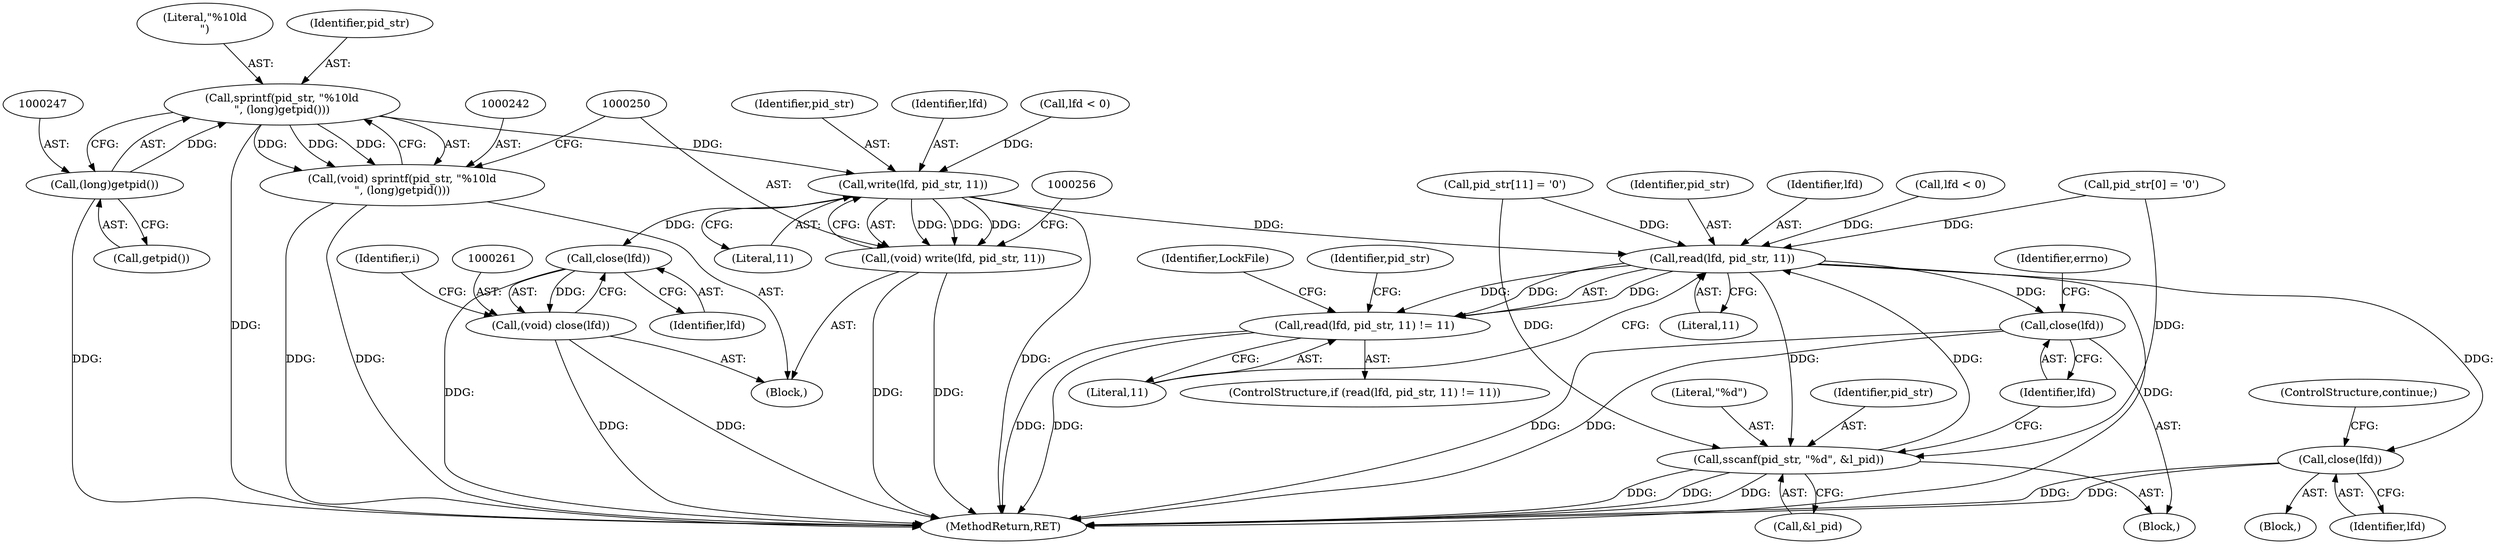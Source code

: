 digraph "0_xserver_6ba44b91e37622ef8c146d8f2ac92d708a18ed34@API" {
"1000243" [label="(Call,sprintf(pid_str, \"%10ld\n\", (long)getpid()))"];
"1000246" [label="(Call,(long)getpid())"];
"1000241" [label="(Call,(void) sprintf(pid_str, \"%10ld\n\", (long)getpid()))"];
"1000251" [label="(Call,write(lfd, pid_str, 11))"];
"1000249" [label="(Call,(void) write(lfd, pid_str, 11))"];
"1000262" [label="(Call,close(lfd))"];
"1000260" [label="(Call,(void) close(lfd))"];
"1000316" [label="(Call,read(lfd, pid_str, 11))"];
"1000315" [label="(Call,read(lfd, pid_str, 11) != 11)"];
"1000324" [label="(Call,close(lfd))"];
"1000332" [label="(Call,sscanf(pid_str, \"%d\", &l_pid))"];
"1000337" [label="(Call,close(lfd))"];
"1000260" [label="(Call,(void) close(lfd))"];
"1000333" [label="(Identifier,pid_str)"];
"1000246" [label="(Call,(long)getpid())"];
"1000254" [label="(Literal,11)"];
"1000316" [label="(Call,read(lfd, pid_str, 11))"];
"1000315" [label="(Call,read(lfd, pid_str, 11) != 11)"];
"1000309" [label="(Call,pid_str[0] = '\0')"];
"1000245" [label="(Literal,\"%10ld\n\")"];
"1000321" [label="(Block,)"];
"1000340" [label="(Identifier,errno)"];
"1000318" [label="(Identifier,pid_str)"];
"1000249" [label="(Call,(void) write(lfd, pid_str, 11))"];
"1000253" [label="(Identifier,pid_str)"];
"1000325" [label="(Identifier,lfd)"];
"1000320" [label="(Literal,11)"];
"1000327" [label="(Call,pid_str[11] = '\0')"];
"1000323" [label="(Identifier,LockFile)"];
"1000241" [label="(Call,(void) sprintf(pid_str, \"%10ld\n\", (long)getpid()))"];
"1000317" [label="(Identifier,lfd)"];
"1000252" [label="(Identifier,lfd)"];
"1000265" [label="(Identifier,i)"];
"1000235" [label="(Call,lfd < 0)"];
"1000262" [label="(Call,close(lfd))"];
"1000324" [label="(Call,close(lfd))"];
"1000244" [label="(Identifier,pid_str)"];
"1000334" [label="(Literal,\"%d\")"];
"1000243" [label="(Call,sprintf(pid_str, \"%10ld\n\", (long)getpid()))"];
"1000337" [label="(Call,close(lfd))"];
"1000335" [label="(Call,&l_pid)"];
"1000248" [label="(Call,getpid())"];
"1000326" [label="(ControlStructure,continue;)"];
"1000329" [label="(Identifier,pid_str)"];
"1000392" [label="(MethodReturn,RET)"];
"1000291" [label="(Block,)"];
"1000319" [label="(Literal,11)"];
"1000332" [label="(Call,sscanf(pid_str, \"%d\", &l_pid))"];
"1000338" [label="(Identifier,lfd)"];
"1000263" [label="(Identifier,lfd)"];
"1000251" [label="(Call,write(lfd, pid_str, 11))"];
"1000314" [label="(ControlStructure,if (read(lfd, pid_str, 11) != 11))"];
"1000111" [label="(Block,)"];
"1000300" [label="(Call,lfd < 0)"];
"1000243" -> "1000241"  [label="AST: "];
"1000243" -> "1000246"  [label="CFG: "];
"1000244" -> "1000243"  [label="AST: "];
"1000245" -> "1000243"  [label="AST: "];
"1000246" -> "1000243"  [label="AST: "];
"1000241" -> "1000243"  [label="CFG: "];
"1000243" -> "1000392"  [label="DDG: "];
"1000243" -> "1000241"  [label="DDG: "];
"1000243" -> "1000241"  [label="DDG: "];
"1000243" -> "1000241"  [label="DDG: "];
"1000246" -> "1000243"  [label="DDG: "];
"1000243" -> "1000251"  [label="DDG: "];
"1000246" -> "1000248"  [label="CFG: "];
"1000247" -> "1000246"  [label="AST: "];
"1000248" -> "1000246"  [label="AST: "];
"1000246" -> "1000392"  [label="DDG: "];
"1000241" -> "1000111"  [label="AST: "];
"1000242" -> "1000241"  [label="AST: "];
"1000250" -> "1000241"  [label="CFG: "];
"1000241" -> "1000392"  [label="DDG: "];
"1000241" -> "1000392"  [label="DDG: "];
"1000251" -> "1000249"  [label="AST: "];
"1000251" -> "1000254"  [label="CFG: "];
"1000252" -> "1000251"  [label="AST: "];
"1000253" -> "1000251"  [label="AST: "];
"1000254" -> "1000251"  [label="AST: "];
"1000249" -> "1000251"  [label="CFG: "];
"1000251" -> "1000392"  [label="DDG: "];
"1000251" -> "1000249"  [label="DDG: "];
"1000251" -> "1000249"  [label="DDG: "];
"1000251" -> "1000249"  [label="DDG: "];
"1000235" -> "1000251"  [label="DDG: "];
"1000251" -> "1000262"  [label="DDG: "];
"1000251" -> "1000316"  [label="DDG: "];
"1000249" -> "1000111"  [label="AST: "];
"1000250" -> "1000249"  [label="AST: "];
"1000256" -> "1000249"  [label="CFG: "];
"1000249" -> "1000392"  [label="DDG: "];
"1000249" -> "1000392"  [label="DDG: "];
"1000262" -> "1000260"  [label="AST: "];
"1000262" -> "1000263"  [label="CFG: "];
"1000263" -> "1000262"  [label="AST: "];
"1000260" -> "1000262"  [label="CFG: "];
"1000262" -> "1000392"  [label="DDG: "];
"1000262" -> "1000260"  [label="DDG: "];
"1000260" -> "1000111"  [label="AST: "];
"1000261" -> "1000260"  [label="AST: "];
"1000265" -> "1000260"  [label="CFG: "];
"1000260" -> "1000392"  [label="DDG: "];
"1000260" -> "1000392"  [label="DDG: "];
"1000316" -> "1000315"  [label="AST: "];
"1000316" -> "1000319"  [label="CFG: "];
"1000317" -> "1000316"  [label="AST: "];
"1000318" -> "1000316"  [label="AST: "];
"1000319" -> "1000316"  [label="AST: "];
"1000320" -> "1000316"  [label="CFG: "];
"1000316" -> "1000392"  [label="DDG: "];
"1000316" -> "1000315"  [label="DDG: "];
"1000316" -> "1000315"  [label="DDG: "];
"1000316" -> "1000315"  [label="DDG: "];
"1000300" -> "1000316"  [label="DDG: "];
"1000309" -> "1000316"  [label="DDG: "];
"1000332" -> "1000316"  [label="DDG: "];
"1000327" -> "1000316"  [label="DDG: "];
"1000316" -> "1000324"  [label="DDG: "];
"1000316" -> "1000332"  [label="DDG: "];
"1000316" -> "1000337"  [label="DDG: "];
"1000315" -> "1000314"  [label="AST: "];
"1000315" -> "1000320"  [label="CFG: "];
"1000320" -> "1000315"  [label="AST: "];
"1000323" -> "1000315"  [label="CFG: "];
"1000329" -> "1000315"  [label="CFG: "];
"1000315" -> "1000392"  [label="DDG: "];
"1000315" -> "1000392"  [label="DDG: "];
"1000324" -> "1000321"  [label="AST: "];
"1000324" -> "1000325"  [label="CFG: "];
"1000325" -> "1000324"  [label="AST: "];
"1000326" -> "1000324"  [label="CFG: "];
"1000324" -> "1000392"  [label="DDG: "];
"1000324" -> "1000392"  [label="DDG: "];
"1000332" -> "1000291"  [label="AST: "];
"1000332" -> "1000335"  [label="CFG: "];
"1000333" -> "1000332"  [label="AST: "];
"1000334" -> "1000332"  [label="AST: "];
"1000335" -> "1000332"  [label="AST: "];
"1000338" -> "1000332"  [label="CFG: "];
"1000332" -> "1000392"  [label="DDG: "];
"1000332" -> "1000392"  [label="DDG: "];
"1000332" -> "1000392"  [label="DDG: "];
"1000309" -> "1000332"  [label="DDG: "];
"1000327" -> "1000332"  [label="DDG: "];
"1000337" -> "1000291"  [label="AST: "];
"1000337" -> "1000338"  [label="CFG: "];
"1000338" -> "1000337"  [label="AST: "];
"1000340" -> "1000337"  [label="CFG: "];
"1000337" -> "1000392"  [label="DDG: "];
"1000337" -> "1000392"  [label="DDG: "];
}
